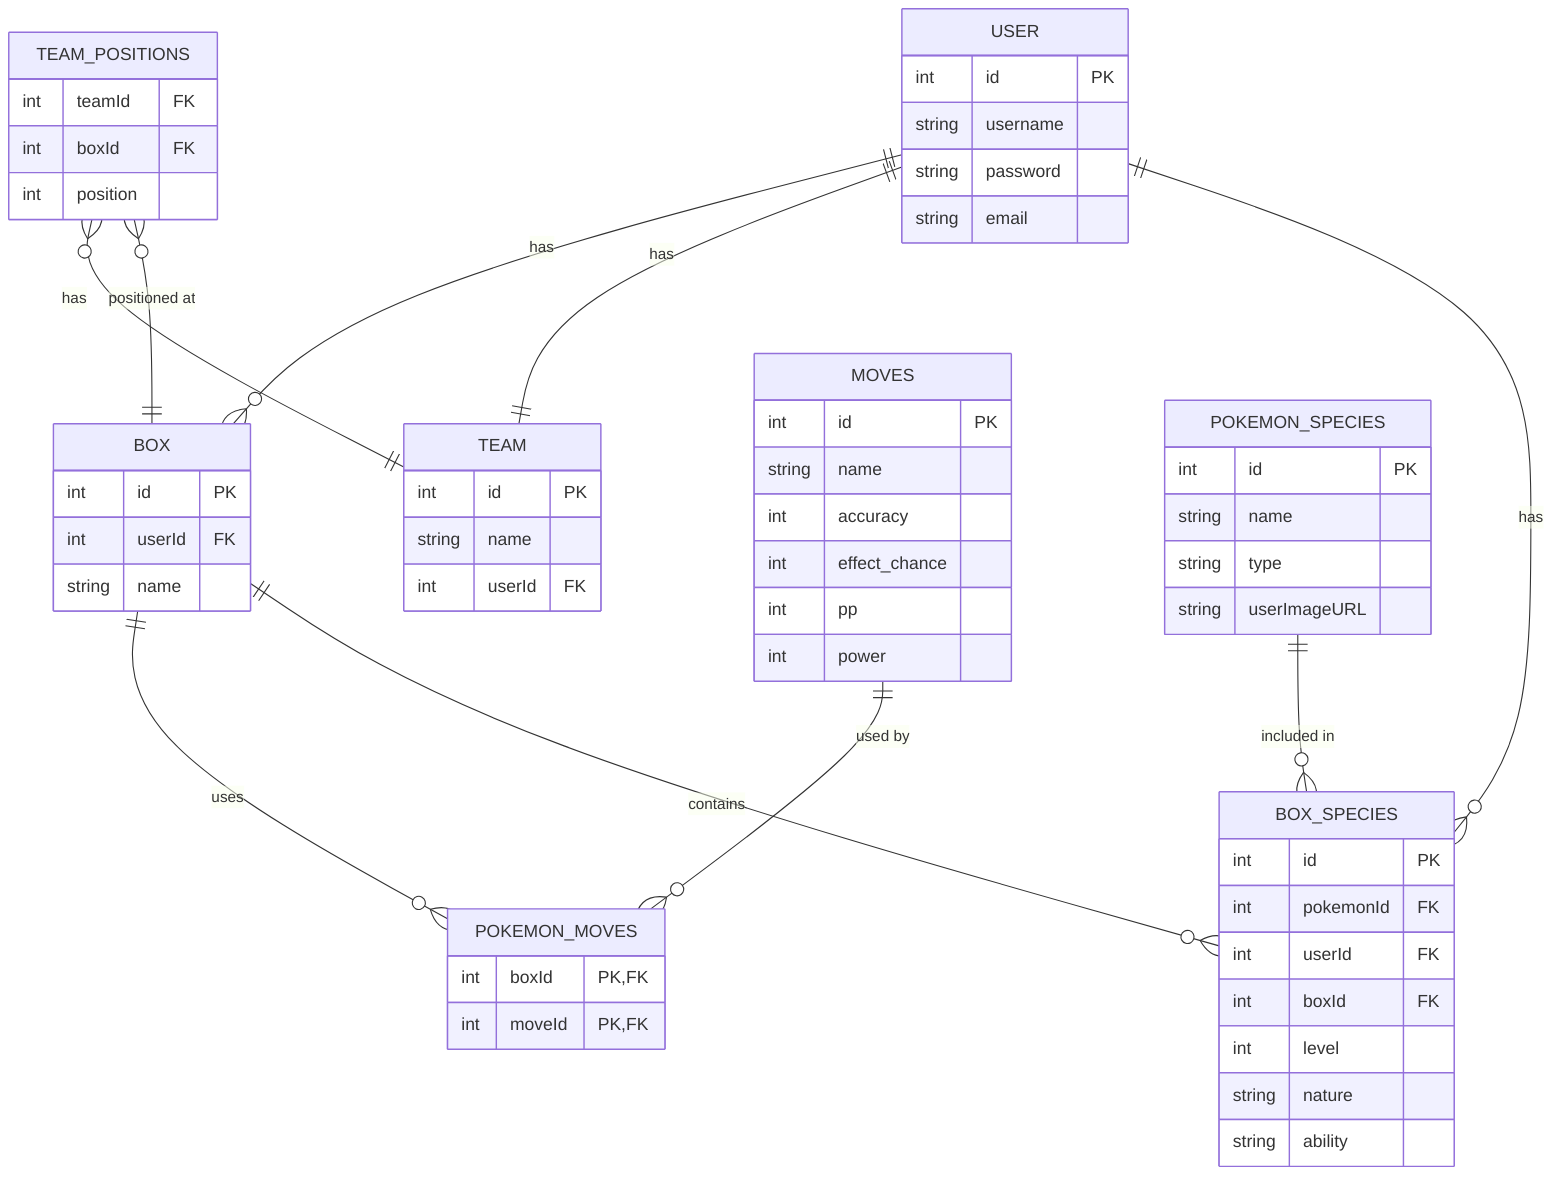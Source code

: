 erDiagram
    USER ||--o{ BOX : "has"
    TEAM_POSITIONS o{--|| TEAM: "has"
    TEAM_POSITIONS o{--|| BOX: "positioned at"
    USER||--|| TEAM:"has"
    BOX ||--o{ POKEMON_MOVES : "uses"
    MOVES ||--o{ POKEMON_MOVES : "used by"
    POKEMON_SPECIES ||--o{ BOX_SPECIES : "included in"
    BOX ||--o{ BOX_SPECIES : "contains"
    USER ||--o{ BOX_SPECIES : "has"

    USER {
        int id PK
        string username
        string password
        string email
    }

    POKEMON_SPECIES {
        int id PK
        string name
        string type
        string userImageURL
    }

    BOX {
        int id PK
        int userId FK
        string name
    }

    BOX_SPECIES {
        int id PK
        int pokemonId FK
        int userId FK
        int boxId FK
        int level
        string nature
        string ability
    }

    TEAM {
        int id PK
        string name
        int userId FK
    }

    TEAM_POSITIONS {
        int teamId FK
        int boxId FK
        int position
    }

    MOVES {
        int id PK
        string name 
        int accuracy
        int effect_chance
        int pp   
        int power
    }

    POKEMON_MOVES {
        int boxId PK, FK
        int moveId PK, FK
    }